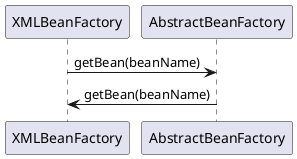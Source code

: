 @startuml
XMLBeanFactory -> AbstractBeanFactory: getBean(beanName)

XMLBeanFactory <- AbstractBeanFactory: getBean(beanName)
@enduml